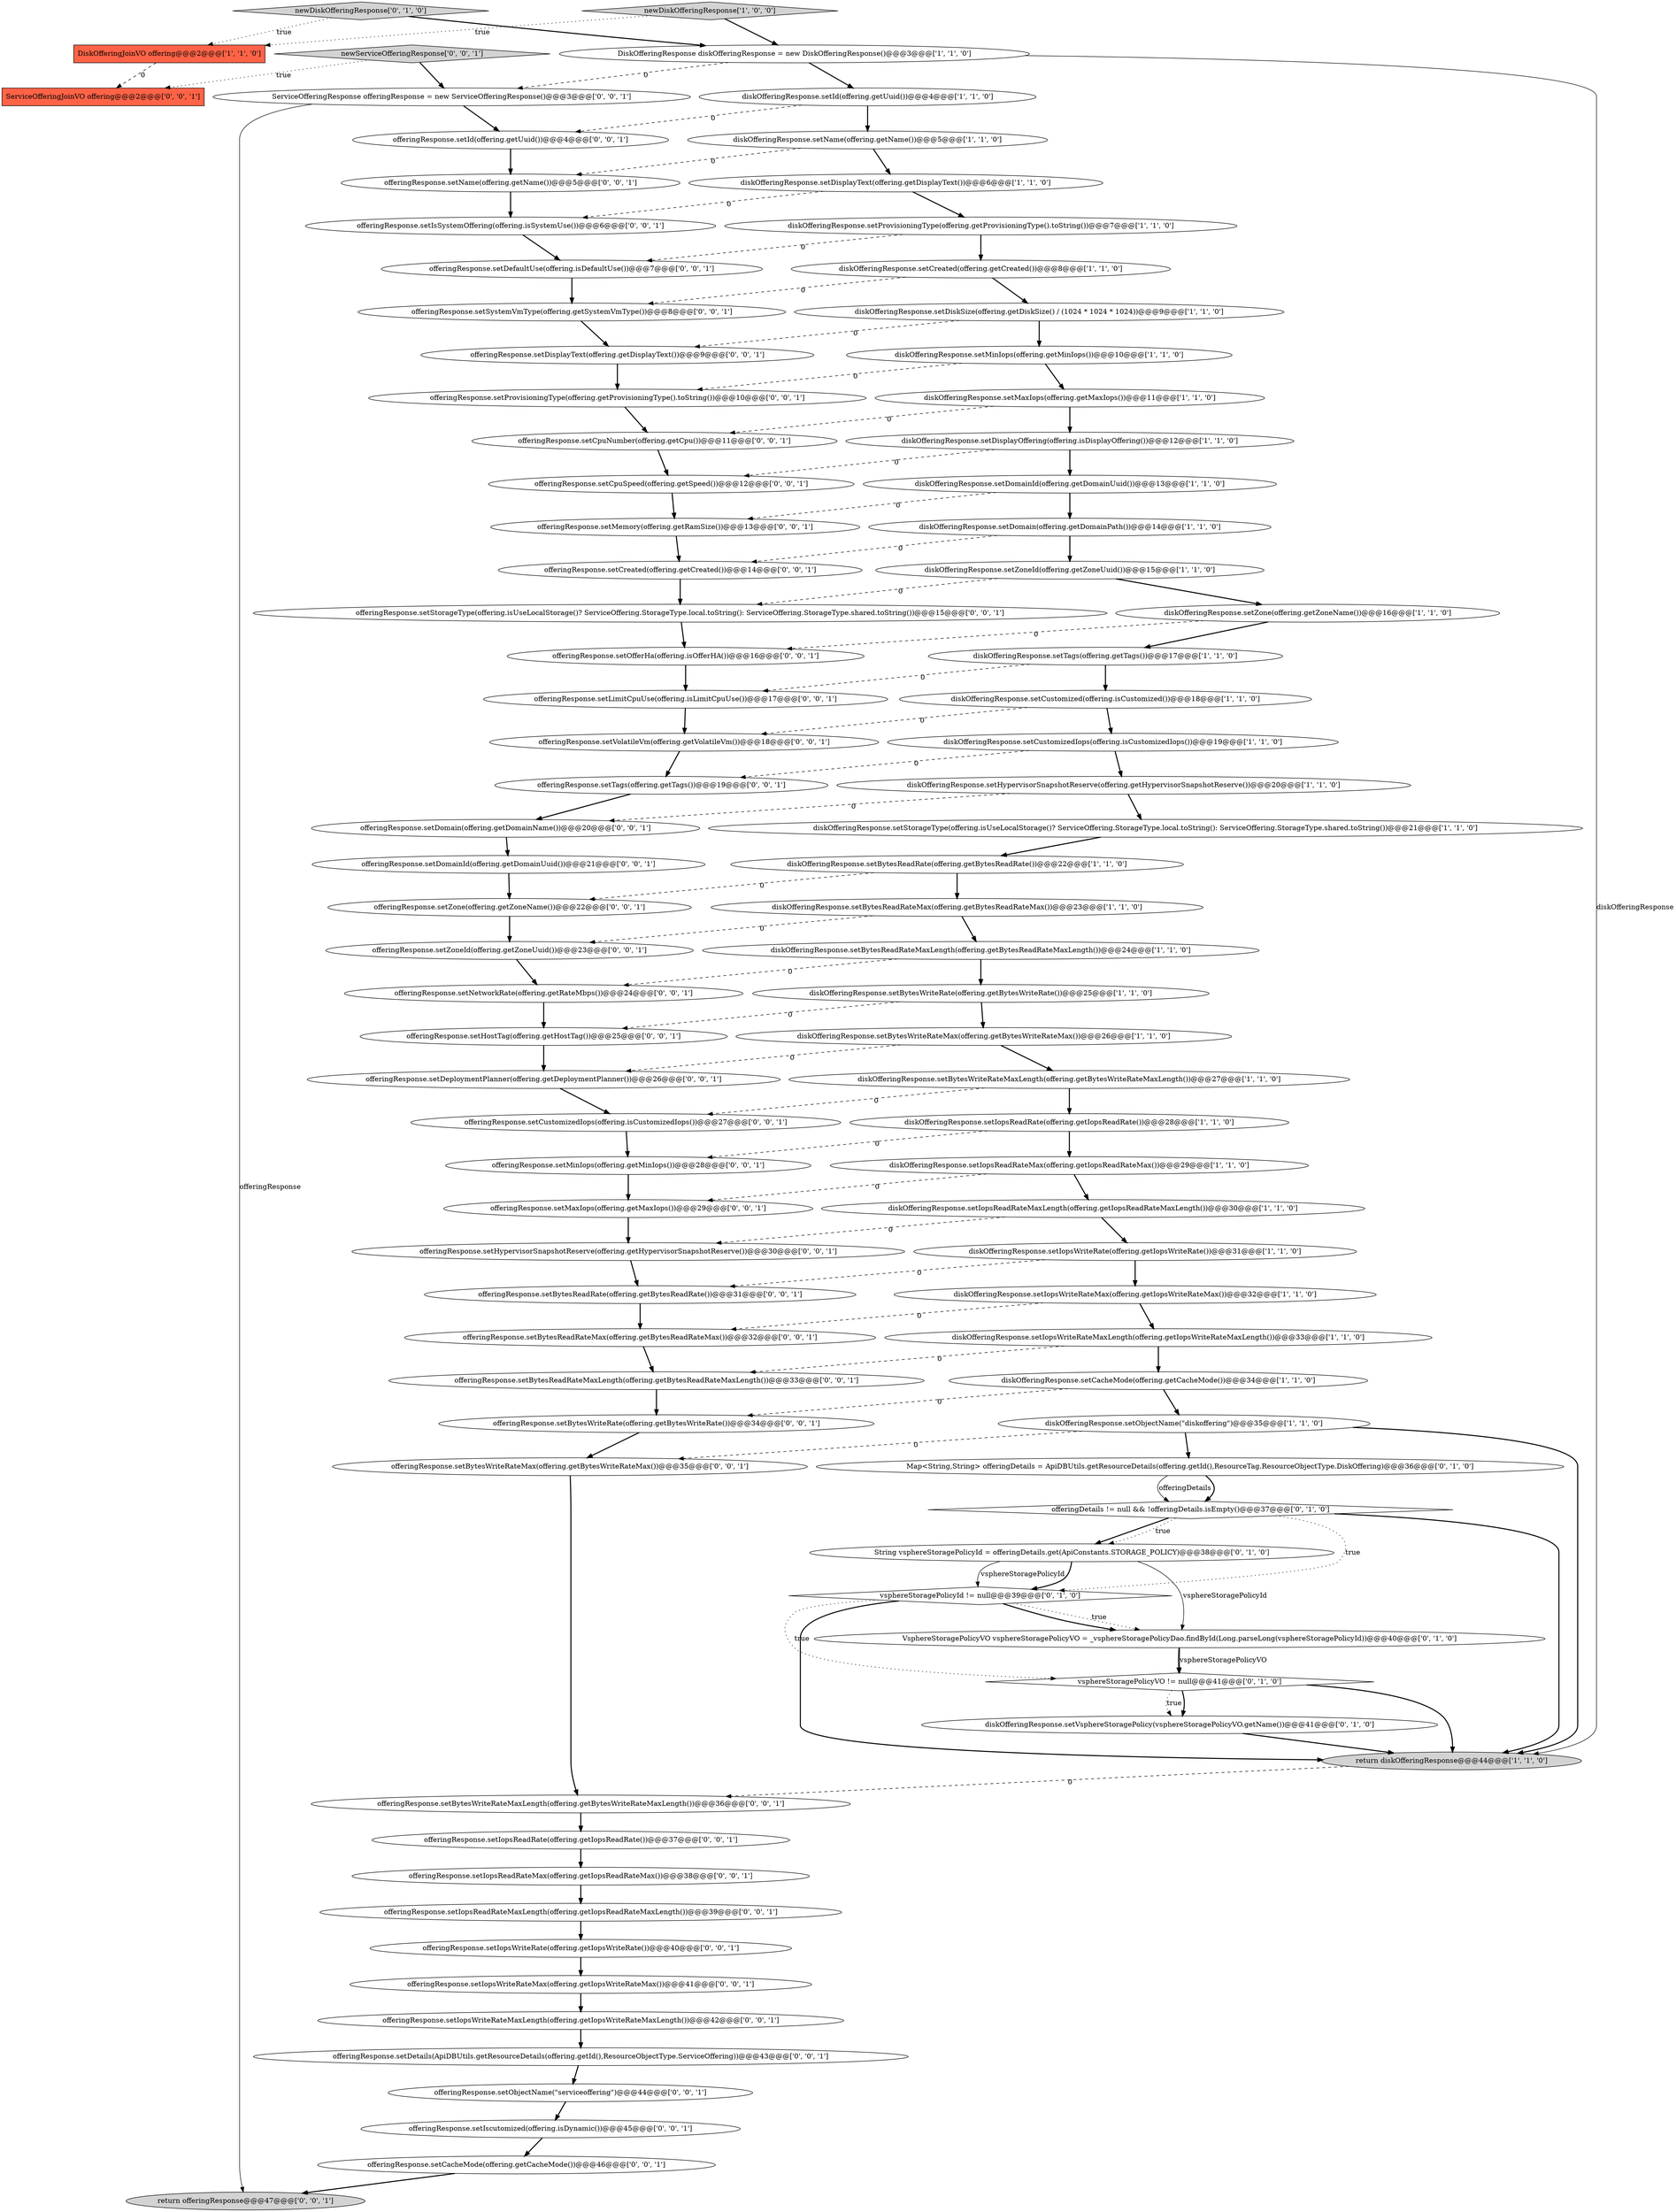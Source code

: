 digraph {
3 [style = filled, label = "diskOfferingResponse.setZone(offering.getZoneName())@@@16@@@['1', '1', '0']", fillcolor = white, shape = ellipse image = "AAA0AAABBB1BBB"];
26 [style = filled, label = "diskOfferingResponse.setCreated(offering.getCreated())@@@8@@@['1', '1', '0']", fillcolor = white, shape = ellipse image = "AAA0AAABBB1BBB"];
11 [style = filled, label = "diskOfferingResponse.setZoneId(offering.getZoneUuid())@@@15@@@['1', '1', '0']", fillcolor = white, shape = ellipse image = "AAA0AAABBB1BBB"];
33 [style = filled, label = "diskOfferingResponse.setBytesReadRateMax(offering.getBytesReadRateMax())@@@23@@@['1', '1', '0']", fillcolor = white, shape = ellipse image = "AAA0AAABBB1BBB"];
39 [style = filled, label = "Map<String,String> offeringDetails = ApiDBUtils.getResourceDetails(offering.getId(),ResourceTag.ResourceObjectType.DiskOffering)@@@36@@@['0', '1', '0']", fillcolor = white, shape = ellipse image = "AAA1AAABBB2BBB"];
17 [style = filled, label = "diskOfferingResponse.setIopsReadRate(offering.getIopsReadRate())@@@28@@@['1', '1', '0']", fillcolor = white, shape = ellipse image = "AAA0AAABBB1BBB"];
18 [style = filled, label = "diskOfferingResponse.setBytesWriteRateMax(offering.getBytesWriteRateMax())@@@26@@@['1', '1', '0']", fillcolor = white, shape = ellipse image = "AAA0AAABBB1BBB"];
41 [style = filled, label = "newDiskOfferingResponse['0', '1', '0']", fillcolor = lightgray, shape = diamond image = "AAA0AAABBB2BBB"];
69 [style = filled, label = "offeringResponse.setIscutomized(offering.isDynamic())@@@45@@@['0', '0', '1']", fillcolor = white, shape = ellipse image = "AAA0AAABBB3BBB"];
0 [style = filled, label = "diskOfferingResponse.setHypervisorSnapshotReserve(offering.getHypervisorSnapshotReserve())@@@20@@@['1', '1', '0']", fillcolor = white, shape = ellipse image = "AAA0AAABBB1BBB"];
22 [style = filled, label = "diskOfferingResponse.setBytesWriteRate(offering.getBytesWriteRate())@@@25@@@['1', '1', '0']", fillcolor = white, shape = ellipse image = "AAA0AAABBB1BBB"];
54 [style = filled, label = "ServiceOfferingResponse offeringResponse = new ServiceOfferingResponse()@@@3@@@['0', '0', '1']", fillcolor = white, shape = ellipse image = "AAA0AAABBB3BBB"];
1 [style = filled, label = "diskOfferingResponse.setBytesWriteRateMaxLength(offering.getBytesWriteRateMaxLength())@@@27@@@['1', '1', '0']", fillcolor = white, shape = ellipse image = "AAA0AAABBB1BBB"];
44 [style = filled, label = "offeringResponse.setDomainId(offering.getDomainUuid())@@@21@@@['0', '0', '1']", fillcolor = white, shape = ellipse image = "AAA0AAABBB3BBB"];
34 [style = filled, label = "diskOfferingResponse.setCustomized(offering.isCustomized())@@@18@@@['1', '1', '0']", fillcolor = white, shape = ellipse image = "AAA0AAABBB1BBB"];
19 [style = filled, label = "diskOfferingResponse.setMaxIops(offering.getMaxIops())@@@11@@@['1', '1', '0']", fillcolor = white, shape = ellipse image = "AAA0AAABBB1BBB"];
68 [style = filled, label = "offeringResponse.setIopsWriteRateMaxLength(offering.getIopsWriteRateMaxLength())@@@42@@@['0', '0', '1']", fillcolor = white, shape = ellipse image = "AAA0AAABBB3BBB"];
71 [style = filled, label = "offeringResponse.setHostTag(offering.getHostTag())@@@25@@@['0', '0', '1']", fillcolor = white, shape = ellipse image = "AAA0AAABBB3BBB"];
78 [style = filled, label = "offeringResponse.setIopsReadRate(offering.getIopsReadRate())@@@37@@@['0', '0', '1']", fillcolor = white, shape = ellipse image = "AAA0AAABBB3BBB"];
42 [style = filled, label = "String vsphereStoragePolicyId = offeringDetails.get(ApiConstants.STORAGE_POLICY)@@@38@@@['0', '1', '0']", fillcolor = white, shape = ellipse image = "AAA1AAABBB2BBB"];
38 [style = filled, label = "vsphereStoragePolicyVO != null@@@41@@@['0', '1', '0']", fillcolor = white, shape = diamond image = "AAA1AAABBB2BBB"];
65 [style = filled, label = "offeringResponse.setIopsWriteRate(offering.getIopsWriteRate())@@@40@@@['0', '0', '1']", fillcolor = white, shape = ellipse image = "AAA0AAABBB3BBB"];
8 [style = filled, label = "diskOfferingResponse.setTags(offering.getTags())@@@17@@@['1', '1', '0']", fillcolor = white, shape = ellipse image = "AAA0AAABBB1BBB"];
72 [style = filled, label = "offeringResponse.setLimitCpuUse(offering.isLimitCpuUse())@@@17@@@['0', '0', '1']", fillcolor = white, shape = ellipse image = "AAA0AAABBB3BBB"];
87 [style = filled, label = "offeringResponse.setNetworkRate(offering.getRateMbps())@@@24@@@['0', '0', '1']", fillcolor = white, shape = ellipse image = "AAA0AAABBB3BBB"];
84 [style = filled, label = "offeringResponse.setHypervisorSnapshotReserve(offering.getHypervisorSnapshotReserve())@@@30@@@['0', '0', '1']", fillcolor = white, shape = ellipse image = "AAA0AAABBB3BBB"];
13 [style = filled, label = "diskOfferingResponse.setDisplayOffering(offering.isDisplayOffering())@@@12@@@['1', '1', '0']", fillcolor = white, shape = ellipse image = "AAA0AAABBB1BBB"];
9 [style = filled, label = "diskOfferingResponse.setCustomizedIops(offering.isCustomizedIops())@@@19@@@['1', '1', '0']", fillcolor = white, shape = ellipse image = "AAA0AAABBB1BBB"];
21 [style = filled, label = "diskOfferingResponse.setName(offering.getName())@@@5@@@['1', '1', '0']", fillcolor = white, shape = ellipse image = "AAA0AAABBB1BBB"];
55 [style = filled, label = "offeringResponse.setVolatileVm(offering.getVolatileVm())@@@18@@@['0', '0', '1']", fillcolor = white, shape = ellipse image = "AAA0AAABBB3BBB"];
74 [style = filled, label = "offeringResponse.setTags(offering.getTags())@@@19@@@['0', '0', '1']", fillcolor = white, shape = ellipse image = "AAA0AAABBB3BBB"];
64 [style = filled, label = "offeringResponse.setCreated(offering.getCreated())@@@14@@@['0', '0', '1']", fillcolor = white, shape = ellipse image = "AAA0AAABBB3BBB"];
62 [style = filled, label = "offeringResponse.setCpuSpeed(offering.getSpeed())@@@12@@@['0', '0', '1']", fillcolor = white, shape = ellipse image = "AAA0AAABBB3BBB"];
88 [style = filled, label = "offeringResponse.setCustomizedIops(offering.isCustomizedIops())@@@27@@@['0', '0', '1']", fillcolor = white, shape = ellipse image = "AAA0AAABBB3BBB"];
67 [style = filled, label = "offeringResponse.setDisplayText(offering.getDisplayText())@@@9@@@['0', '0', '1']", fillcolor = white, shape = ellipse image = "AAA0AAABBB3BBB"];
63 [style = filled, label = "offeringResponse.setBytesWriteRate(offering.getBytesWriteRate())@@@34@@@['0', '0', '1']", fillcolor = white, shape = ellipse image = "AAA0AAABBB3BBB"];
89 [style = filled, label = "offeringResponse.setBytesReadRateMax(offering.getBytesReadRateMax())@@@32@@@['0', '0', '1']", fillcolor = white, shape = ellipse image = "AAA0AAABBB3BBB"];
15 [style = filled, label = "return diskOfferingResponse@@@44@@@['1', '1', '0']", fillcolor = lightgray, shape = ellipse image = "AAA0AAABBB1BBB"];
29 [style = filled, label = "diskOfferingResponse.setBytesReadRate(offering.getBytesReadRate())@@@22@@@['1', '1', '0']", fillcolor = white, shape = ellipse image = "AAA0AAABBB1BBB"];
10 [style = filled, label = "diskOfferingResponse.setIopsWriteRateMaxLength(offering.getIopsWriteRateMaxLength())@@@33@@@['1', '1', '0']", fillcolor = white, shape = ellipse image = "AAA0AAABBB1BBB"];
82 [style = filled, label = "offeringResponse.setBytesWriteRateMaxLength(offering.getBytesWriteRateMaxLength())@@@36@@@['0', '0', '1']", fillcolor = white, shape = ellipse image = "AAA0AAABBB3BBB"];
50 [style = filled, label = "ServiceOfferingJoinVO offering@@@2@@@['0', '0', '1']", fillcolor = tomato, shape = box image = "AAA0AAABBB3BBB"];
6 [style = filled, label = "diskOfferingResponse.setProvisioningType(offering.getProvisioningType().toString())@@@7@@@['1', '1', '0']", fillcolor = white, shape = ellipse image = "AAA0AAABBB1BBB"];
53 [style = filled, label = "offeringResponse.setBytesReadRateMaxLength(offering.getBytesReadRateMaxLength())@@@33@@@['0', '0', '1']", fillcolor = white, shape = ellipse image = "AAA0AAABBB3BBB"];
30 [style = filled, label = "newDiskOfferingResponse['1', '0', '0']", fillcolor = lightgray, shape = diamond image = "AAA0AAABBB1BBB"];
83 [style = filled, label = "offeringResponse.setDefaultUse(offering.isDefaultUse())@@@7@@@['0', '0', '1']", fillcolor = white, shape = ellipse image = "AAA0AAABBB3BBB"];
23 [style = filled, label = "diskOfferingResponse.setCacheMode(offering.getCacheMode())@@@34@@@['1', '1', '0']", fillcolor = white, shape = ellipse image = "AAA0AAABBB1BBB"];
2 [style = filled, label = "diskOfferingResponse.setStorageType(offering.isUseLocalStorage()? ServiceOffering.StorageType.local.toString(): ServiceOffering.StorageType.shared.toString())@@@21@@@['1', '1', '0']", fillcolor = white, shape = ellipse image = "AAA0AAABBB1BBB"];
16 [style = filled, label = "diskOfferingResponse.setIopsWriteRateMax(offering.getIopsWriteRateMax())@@@32@@@['1', '1', '0']", fillcolor = white, shape = ellipse image = "AAA0AAABBB1BBB"];
35 [style = filled, label = "diskOfferingResponse.setIopsReadRateMax(offering.getIopsReadRateMax())@@@29@@@['1', '1', '0']", fillcolor = white, shape = ellipse image = "AAA0AAABBB1BBB"];
59 [style = filled, label = "offeringResponse.setCacheMode(offering.getCacheMode())@@@46@@@['0', '0', '1']", fillcolor = white, shape = ellipse image = "AAA0AAABBB3BBB"];
24 [style = filled, label = "diskOfferingResponse.setObjectName(\"diskoffering\")@@@35@@@['1', '1', '0']", fillcolor = white, shape = ellipse image = "AAA0AAABBB1BBB"];
85 [style = filled, label = "offeringResponse.setCpuNumber(offering.getCpu())@@@11@@@['0', '0', '1']", fillcolor = white, shape = ellipse image = "AAA0AAABBB3BBB"];
66 [style = filled, label = "newServiceOfferingResponse['0', '0', '1']", fillcolor = lightgray, shape = diamond image = "AAA0AAABBB3BBB"];
4 [style = filled, label = "diskOfferingResponse.setBytesReadRateMaxLength(offering.getBytesReadRateMaxLength())@@@24@@@['1', '1', '0']", fillcolor = white, shape = ellipse image = "AAA0AAABBB1BBB"];
73 [style = filled, label = "offeringResponse.setIopsReadRateMaxLength(offering.getIopsReadRateMaxLength())@@@39@@@['0', '0', '1']", fillcolor = white, shape = ellipse image = "AAA0AAABBB3BBB"];
56 [style = filled, label = "offeringResponse.setMaxIops(offering.getMaxIops())@@@29@@@['0', '0', '1']", fillcolor = white, shape = ellipse image = "AAA0AAABBB3BBB"];
45 [style = filled, label = "offeringResponse.setDeploymentPlanner(offering.getDeploymentPlanner())@@@26@@@['0', '0', '1']", fillcolor = white, shape = ellipse image = "AAA0AAABBB3BBB"];
28 [style = filled, label = "DiskOfferingJoinVO offering@@@2@@@['1', '1', '0']", fillcolor = tomato, shape = box image = "AAA0AAABBB1BBB"];
5 [style = filled, label = "DiskOfferingResponse diskOfferingResponse = new DiskOfferingResponse()@@@3@@@['1', '1', '0']", fillcolor = white, shape = ellipse image = "AAA0AAABBB1BBB"];
32 [style = filled, label = "diskOfferingResponse.setDomainId(offering.getDomainUuid())@@@13@@@['1', '1', '0']", fillcolor = white, shape = ellipse image = "AAA0AAABBB1BBB"];
36 [style = filled, label = "VsphereStoragePolicyVO vsphereStoragePolicyVO = _vsphereStoragePolicyDao.findById(Long.parseLong(vsphereStoragePolicyId))@@@40@@@['0', '1', '0']", fillcolor = white, shape = ellipse image = "AAA1AAABBB2BBB"];
76 [style = filled, label = "offeringResponse.setOfferHa(offering.isOfferHA())@@@16@@@['0', '0', '1']", fillcolor = white, shape = ellipse image = "AAA0AAABBB3BBB"];
47 [style = filled, label = "offeringResponse.setMinIops(offering.getMinIops())@@@28@@@['0', '0', '1']", fillcolor = white, shape = ellipse image = "AAA0AAABBB3BBB"];
75 [style = filled, label = "offeringResponse.setId(offering.getUuid())@@@4@@@['0', '0', '1']", fillcolor = white, shape = ellipse image = "AAA0AAABBB3BBB"];
61 [style = filled, label = "offeringResponse.setProvisioningType(offering.getProvisioningType().toString())@@@10@@@['0', '0', '1']", fillcolor = white, shape = ellipse image = "AAA0AAABBB3BBB"];
57 [style = filled, label = "offeringResponse.setIopsWriteRateMax(offering.getIopsWriteRateMax())@@@41@@@['0', '0', '1']", fillcolor = white, shape = ellipse image = "AAA0AAABBB3BBB"];
70 [style = filled, label = "offeringResponse.setZoneId(offering.getZoneUuid())@@@23@@@['0', '0', '1']", fillcolor = white, shape = ellipse image = "AAA0AAABBB3BBB"];
52 [style = filled, label = "offeringResponse.setMemory(offering.getRamSize())@@@13@@@['0', '0', '1']", fillcolor = white, shape = ellipse image = "AAA0AAABBB3BBB"];
43 [style = filled, label = "offeringDetails != null && !offeringDetails.isEmpty()@@@37@@@['0', '1', '0']", fillcolor = white, shape = diamond image = "AAA1AAABBB2BBB"];
25 [style = filled, label = "diskOfferingResponse.setDisplayText(offering.getDisplayText())@@@6@@@['1', '1', '0']", fillcolor = white, shape = ellipse image = "AAA0AAABBB1BBB"];
90 [style = filled, label = "return offeringResponse@@@47@@@['0', '0', '1']", fillcolor = lightgray, shape = ellipse image = "AAA0AAABBB3BBB"];
20 [style = filled, label = "diskOfferingResponse.setId(offering.getUuid())@@@4@@@['1', '1', '0']", fillcolor = white, shape = ellipse image = "AAA0AAABBB1BBB"];
77 [style = filled, label = "offeringResponse.setSystemVmType(offering.getSystemVmType())@@@8@@@['0', '0', '1']", fillcolor = white, shape = ellipse image = "AAA0AAABBB3BBB"];
27 [style = filled, label = "diskOfferingResponse.setMinIops(offering.getMinIops())@@@10@@@['1', '1', '0']", fillcolor = white, shape = ellipse image = "AAA0AAABBB1BBB"];
80 [style = filled, label = "offeringResponse.setBytesReadRate(offering.getBytesReadRate())@@@31@@@['0', '0', '1']", fillcolor = white, shape = ellipse image = "AAA0AAABBB3BBB"];
31 [style = filled, label = "diskOfferingResponse.setIopsWriteRate(offering.getIopsWriteRate())@@@31@@@['1', '1', '0']", fillcolor = white, shape = ellipse image = "AAA0AAABBB1BBB"];
48 [style = filled, label = "offeringResponse.setBytesWriteRateMax(offering.getBytesWriteRateMax())@@@35@@@['0', '0', '1']", fillcolor = white, shape = ellipse image = "AAA0AAABBB3BBB"];
60 [style = filled, label = "offeringResponse.setDomain(offering.getDomainName())@@@20@@@['0', '0', '1']", fillcolor = white, shape = ellipse image = "AAA0AAABBB3BBB"];
51 [style = filled, label = "offeringResponse.setIsSystemOffering(offering.isSystemUse())@@@6@@@['0', '0', '1']", fillcolor = white, shape = ellipse image = "AAA0AAABBB3BBB"];
37 [style = filled, label = "diskOfferingResponse.setVsphereStoragePolicy(vsphereStoragePolicyVO.getName())@@@41@@@['0', '1', '0']", fillcolor = white, shape = ellipse image = "AAA0AAABBB2BBB"];
58 [style = filled, label = "offeringResponse.setObjectName(\"serviceoffering\")@@@44@@@['0', '0', '1']", fillcolor = white, shape = ellipse image = "AAA0AAABBB3BBB"];
86 [style = filled, label = "offeringResponse.setStorageType(offering.isUseLocalStorage()? ServiceOffering.StorageType.local.toString(): ServiceOffering.StorageType.shared.toString())@@@15@@@['0', '0', '1']", fillcolor = white, shape = ellipse image = "AAA0AAABBB3BBB"];
49 [style = filled, label = "offeringResponse.setDetails(ApiDBUtils.getResourceDetails(offering.getId(),ResourceObjectType.ServiceOffering))@@@43@@@['0', '0', '1']", fillcolor = white, shape = ellipse image = "AAA0AAABBB3BBB"];
40 [style = filled, label = "vsphereStoragePolicyId != null@@@39@@@['0', '1', '0']", fillcolor = white, shape = diamond image = "AAA1AAABBB2BBB"];
12 [style = filled, label = "diskOfferingResponse.setDiskSize(offering.getDiskSize() / (1024 * 1024 * 1024))@@@9@@@['1', '1', '0']", fillcolor = white, shape = ellipse image = "AAA0AAABBB1BBB"];
14 [style = filled, label = "diskOfferingResponse.setDomain(offering.getDomainPath())@@@14@@@['1', '1', '0']", fillcolor = white, shape = ellipse image = "AAA0AAABBB1BBB"];
79 [style = filled, label = "offeringResponse.setZone(offering.getZoneName())@@@22@@@['0', '0', '1']", fillcolor = white, shape = ellipse image = "AAA0AAABBB3BBB"];
46 [style = filled, label = "offeringResponse.setName(offering.getName())@@@5@@@['0', '0', '1']", fillcolor = white, shape = ellipse image = "AAA0AAABBB3BBB"];
7 [style = filled, label = "diskOfferingResponse.setIopsReadRateMaxLength(offering.getIopsReadRateMaxLength())@@@30@@@['1', '1', '0']", fillcolor = white, shape = ellipse image = "AAA0AAABBB1BBB"];
81 [style = filled, label = "offeringResponse.setIopsReadRateMax(offering.getIopsReadRateMax())@@@38@@@['0', '0', '1']", fillcolor = white, shape = ellipse image = "AAA0AAABBB3BBB"];
12->27 [style = bold, label=""];
29->79 [style = dashed, label="0"];
6->83 [style = dashed, label="0"];
33->4 [style = bold, label=""];
10->23 [style = bold, label=""];
33->70 [style = dashed, label="0"];
4->87 [style = dashed, label="0"];
67->61 [style = bold, label=""];
88->47 [style = bold, label=""];
78->81 [style = bold, label=""];
71->45 [style = bold, label=""];
4->22 [style = bold, label=""];
42->40 [style = solid, label="vsphereStoragePolicyId"];
1->88 [style = dashed, label="0"];
14->11 [style = bold, label=""];
16->89 [style = dashed, label="0"];
66->50 [style = dotted, label="true"];
43->42 [style = bold, label=""];
52->64 [style = bold, label=""];
48->82 [style = bold, label=""];
21->25 [style = bold, label=""];
5->54 [style = dashed, label="0"];
2->29 [style = bold, label=""];
83->77 [style = bold, label=""];
86->76 [style = bold, label=""];
65->57 [style = bold, label=""];
1->17 [style = bold, label=""];
41->28 [style = dotted, label="true"];
8->72 [style = dashed, label="0"];
61->85 [style = bold, label=""];
43->40 [style = dotted, label="true"];
34->55 [style = dashed, label="0"];
82->78 [style = bold, label=""];
27->19 [style = bold, label=""];
66->54 [style = bold, label=""];
36->38 [style = bold, label=""];
29->33 [style = bold, label=""];
74->60 [style = bold, label=""];
27->61 [style = dashed, label="0"];
12->67 [style = dashed, label="0"];
25->51 [style = dashed, label="0"];
24->48 [style = dashed, label="0"];
68->49 [style = bold, label=""];
60->44 [style = bold, label=""];
20->75 [style = dashed, label="0"];
84->80 [style = bold, label=""];
34->9 [style = bold, label=""];
3->76 [style = dashed, label="0"];
43->15 [style = bold, label=""];
9->74 [style = dashed, label="0"];
40->15 [style = bold, label=""];
32->52 [style = dashed, label="0"];
69->59 [style = bold, label=""];
47->56 [style = bold, label=""];
17->47 [style = dashed, label="0"];
77->67 [style = bold, label=""];
42->40 [style = bold, label=""];
63->48 [style = bold, label=""];
3->8 [style = bold, label=""];
72->55 [style = bold, label=""];
49->58 [style = bold, label=""];
26->12 [style = bold, label=""];
40->38 [style = dotted, label="true"];
79->70 [style = bold, label=""];
18->45 [style = dashed, label="0"];
41->5 [style = bold, label=""];
31->16 [style = bold, label=""];
57->68 [style = bold, label=""];
7->84 [style = dashed, label="0"];
11->3 [style = bold, label=""];
87->71 [style = bold, label=""];
38->15 [style = bold, label=""];
30->28 [style = dotted, label="true"];
24->39 [style = bold, label=""];
89->53 [style = bold, label=""];
80->89 [style = bold, label=""];
22->71 [style = dashed, label="0"];
6->26 [style = bold, label=""];
53->63 [style = bold, label=""];
31->80 [style = dashed, label="0"];
45->88 [style = bold, label=""];
39->43 [style = bold, label=""];
38->37 [style = bold, label=""];
32->14 [style = bold, label=""];
36->38 [style = solid, label="vsphereStoragePolicyVO"];
51->83 [style = bold, label=""];
14->64 [style = dashed, label="0"];
9->0 [style = bold, label=""];
46->51 [style = bold, label=""];
35->7 [style = bold, label=""];
56->84 [style = bold, label=""];
16->10 [style = bold, label=""];
19->13 [style = bold, label=""];
10->53 [style = dashed, label="0"];
7->31 [style = bold, label=""];
85->62 [style = bold, label=""];
81->73 [style = bold, label=""];
22->18 [style = bold, label=""];
73->65 [style = bold, label=""];
18->1 [style = bold, label=""];
62->52 [style = bold, label=""];
13->62 [style = dashed, label="0"];
37->15 [style = bold, label=""];
55->74 [style = bold, label=""];
38->37 [style = dotted, label="true"];
40->36 [style = dotted, label="true"];
35->56 [style = dashed, label="0"];
25->6 [style = bold, label=""];
64->86 [style = bold, label=""];
70->87 [style = bold, label=""];
17->35 [style = bold, label=""];
23->24 [style = bold, label=""];
40->36 [style = bold, label=""];
19->85 [style = dashed, label="0"];
54->90 [style = solid, label="offeringResponse"];
24->15 [style = bold, label=""];
58->69 [style = bold, label=""];
44->79 [style = bold, label=""];
0->60 [style = dashed, label="0"];
75->46 [style = bold, label=""];
76->72 [style = bold, label=""];
28->50 [style = dashed, label="0"];
8->34 [style = bold, label=""];
54->75 [style = bold, label=""];
11->86 [style = dashed, label="0"];
20->21 [style = bold, label=""];
39->43 [style = solid, label="offeringDetails"];
26->77 [style = dashed, label="0"];
23->63 [style = dashed, label="0"];
15->82 [style = dashed, label="0"];
43->42 [style = dotted, label="true"];
30->5 [style = bold, label=""];
5->15 [style = solid, label="diskOfferingResponse"];
5->20 [style = bold, label=""];
42->36 [style = solid, label="vsphereStoragePolicyId"];
59->90 [style = bold, label=""];
0->2 [style = bold, label=""];
21->46 [style = dashed, label="0"];
13->32 [style = bold, label=""];
}

